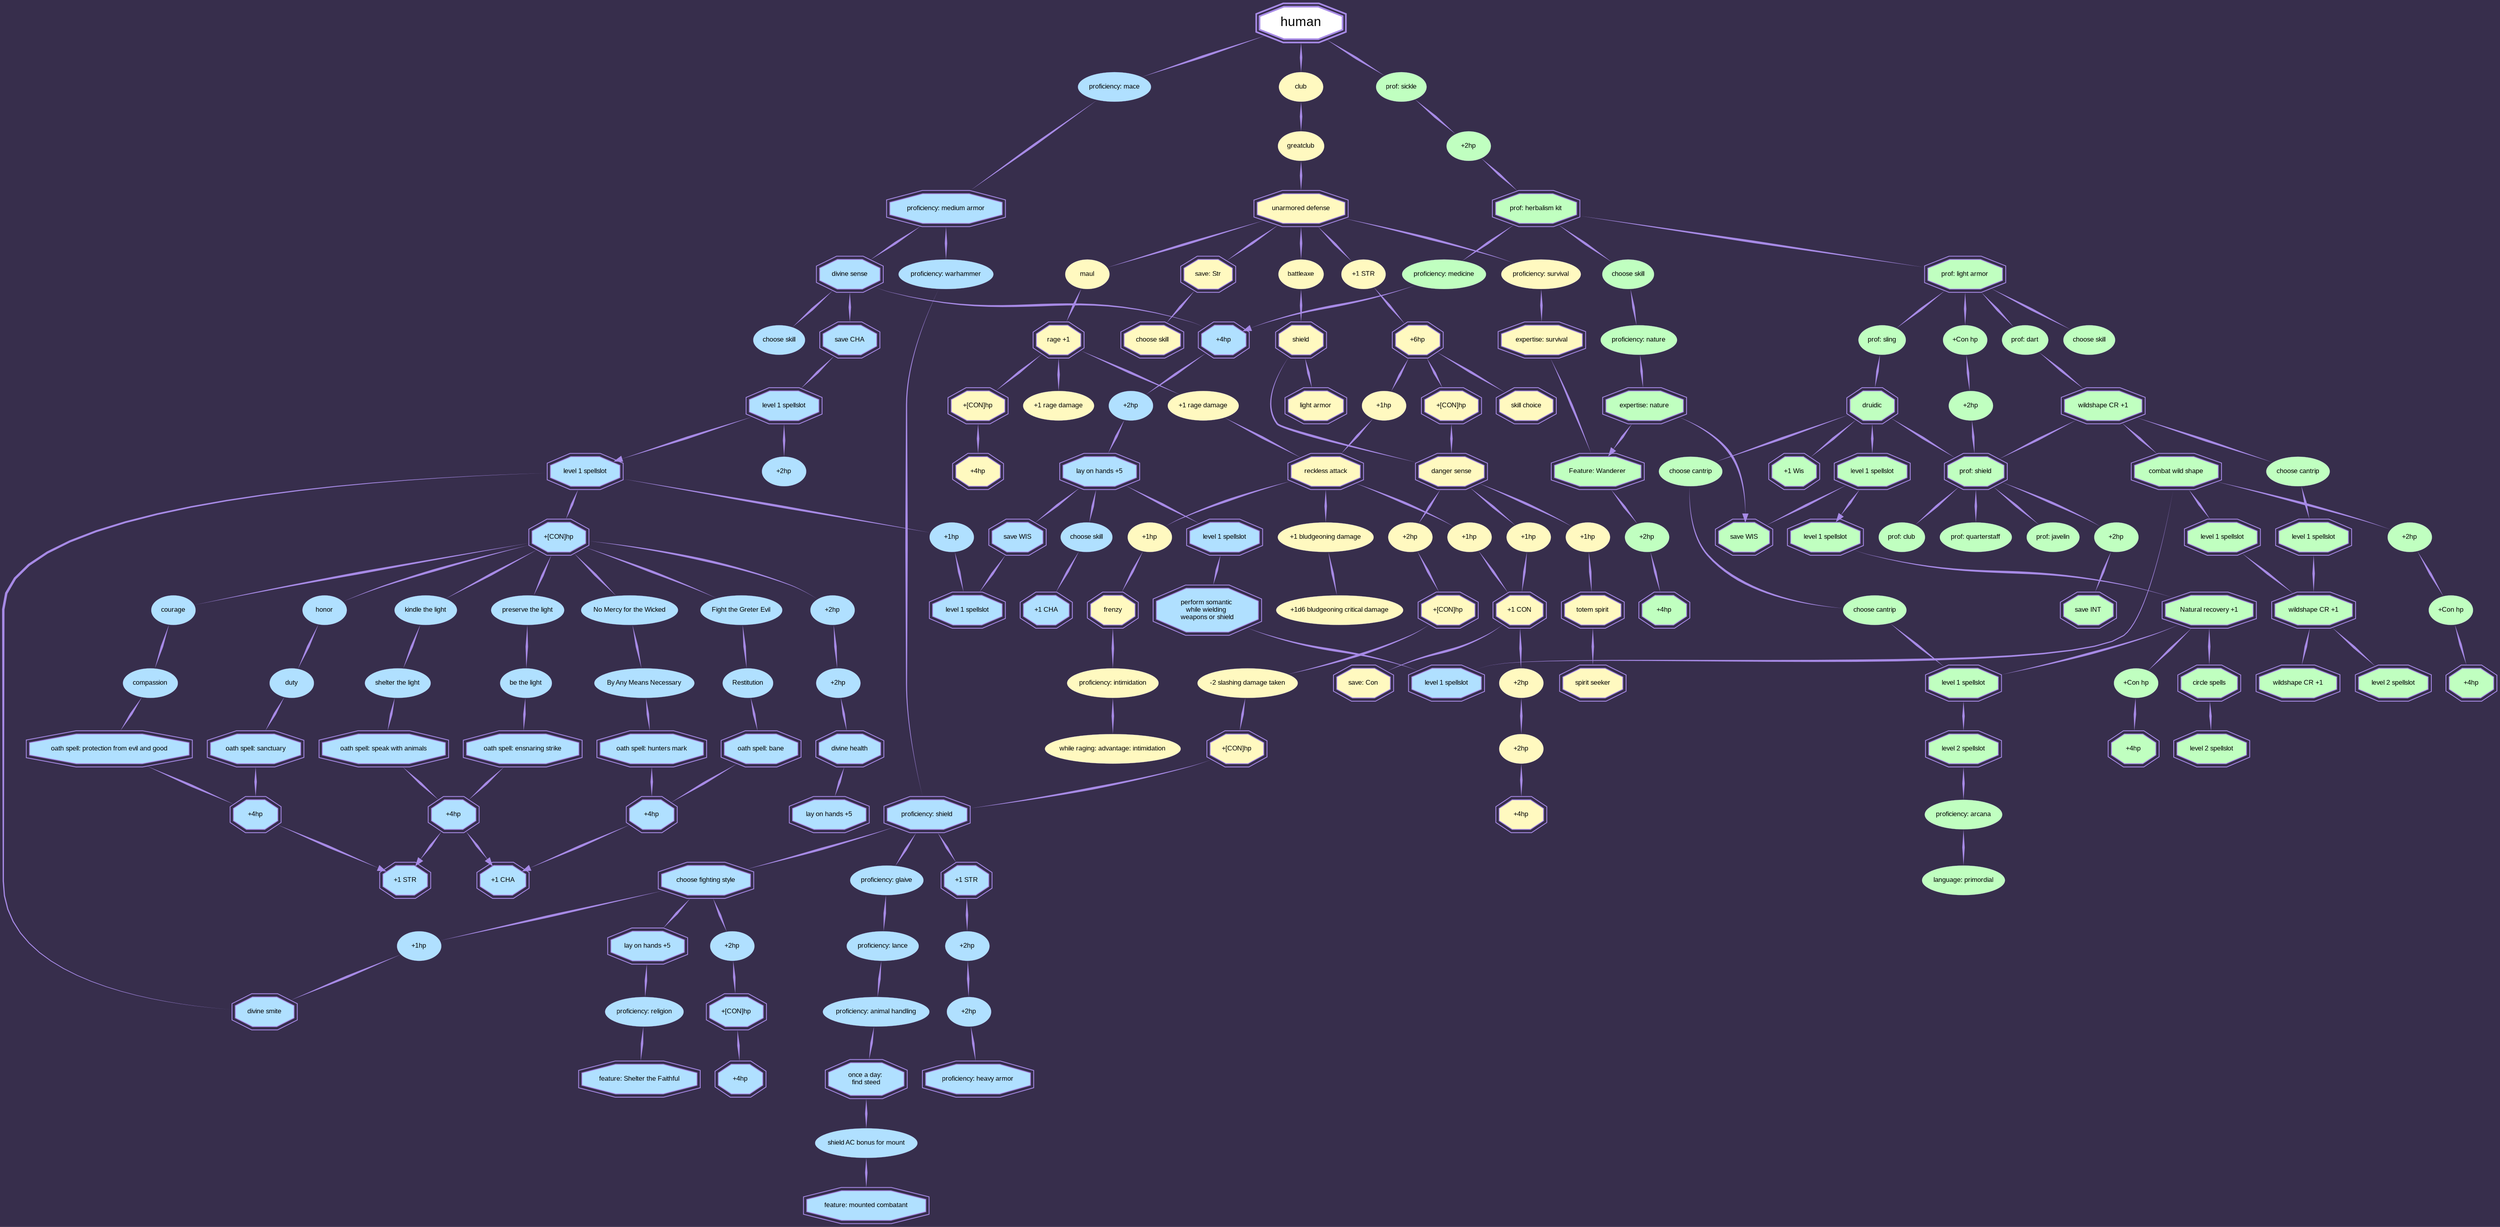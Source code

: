 digraph PathofDnD{
  node [penwidth = 1.0, fontsize =8, style = "filled", fillcolor = "#ffffff", color = "0.72,0.4,0.9", shape = "doubleoctagon", fontname = "Arial"];
  graph [root = "human", overlap = "false", bgcolor = "0.72,0.4,0.3";];
  edge [arrowhead = none, len=1.2, color = "0.72,0.4,0.9", dir = "both", arrowtail = none, style = tapered, penwidth= 3, arrowsize = 0.5];



  "human" [fontsize = 16, penwidth = 2];


  subgraph Barbarian{

  node [style = "filled" fillcolor = "#fff9c0";]
  //class Skills
    //1
      bb_rage_1[label = "rage +1"];
       "unarmored defense" "+6hp";
    //2
      "reckless attack" "danger sense"
    //3
      "frenzy" "spirit seeker" "totem spirit"
  //proficiencies
    "light armor" "shield" "save: Con" "save: Str" "skill choice"
    bb_skill_1[label = "choose skill"];
    bb_e_survival[label = "expertise: survival"];

    bb_con_1 [label="+1 CON"];

    bb_hp_con_1 [label = "+[CON]hp"]
    bb_hp_con_2 [label = "+[CON]hp"]
    bb_hp_con_3 [label = "+[CON]hp"]
    bb_hp_con_4 [label = "+[CON]hp"]
    bb_hp4_1 [label = "+4hp"]
    bb_hp4_2 [label = "+4hp"]

    subgraph bb_minor{
    node [penwidth = 0.1, shape = "ellipse"];
    //proficiencies
      "club" "greatclub"  "battleaxe" "maul"
      bb_p_survival[label = "proficiency: survival"];
      bb_p_intimidation[label = "proficiency: intimidation"]

      bb_advantage_intimidation [label = "while raging: advantage: intimidation"]

    //boni
      bb_str_1 [label="+1 STR"];
      bb_rd_1 [label="+1 rage damage"]
      bb_rd_2 [label="+1 rage damage"]
      bb_hp_1 [label="+1hp"]
      bb_hp_2 [label="+1hp"]
      bb_hp_3 [label="+1hp"]
      bb_hp_4 [label="+1hp"]
      bb_hp_5 [label="+1hp"]
      bb_hp2_1 [label = "+2hp"]
      bb_hp2_2 [label = "+2hp"]
      bb_hp2_3 [label = "+2hp"]

      bb_damageredux_slashing_1 [label = "-2 slashing damage taken"]
      bb_damageinc_bludgeoning_1 [label = "+1 bludgeoning damage"]
      bb_critinc_damage_bludgeoning [label = "+1d6 bludgeoning critical damage"]

    }

  //edges
    human-> "club" -> "greatclub" -> "unarmored defense" ;

    "save: Str" -> bb_skill_1;

    "unarmored defense" -> "save: Str";
    "unarmored defense" -> bb_str_1 -> "+6hp";
    "unarmored defense" -> "maul" ->bb_rage_1
    "unarmored defense" -> "battleaxe" -> "shield";
    "unarmored defense" -> bb_p_survival -> bb_e_survival;

    bb_rage_1 -> bb_rd_2 -> "reckless attack";
    bb_rage_1 -> bb_rd_1;
    bb_rage_1 -> bb_hp_con_4;

    bb_hp_con_4 -> bb_hp4_2;

    "shield" ->  "light armor";
    "shield" -> "danger sense";

    "+6hp" -> bb_hp_5 -> "reckless attack";
    "+6hp" -> bb_hp_con_1;
    "+6hp" -> "skill choice";

    bb_hp_con_1 -> "danger sense";

    "reckless attack" -> bb_hp_1 -> "frenzy";
    "reckless attack" -> bb_hp_3 -> bb_con_1;
    "reckless attack" -> bb_damageinc_bludgeoning_1 -> bb_critinc_damage_bludgeoning;

    "danger sense" -> bb_hp_2 -> "totem spirit";
    "danger sense" -> bb_hp_4 -> bb_con_1;
    "danger sense" ->bb_hp2_1 -> bb_hp_con_2;

    bb_hp_con_2 -> bb_damageredux_slashing_1 -> bb_hp_con_3;

    bb_con_1 -> "save: Con"
    bb_con_1 -> bb_hp2_2 ->bb_hp2_3 -> bb_hp4_1;

    "totem spirit" -> "spirit seeker";

    "frenzy" -> bb_p_intimidation ->bb_advantage_intimidation;
  }

  subgraph Druid{
    node [style = "filled" fillcolor = "#c0ffc0";]
    //class Skills
      "druidic" "circle spells" "combat wild shape"

      dr_f_wanderer [label = "Feature: Wanderer"];

      dr_recovery_1 [label = "Natural recovery +1"];

      dr_s_int [label = "save INT"];
      dr_s_wis [label = "save WIS"];
      dr_e_nature [label = "expertise: nature"];

      dr_wis1_1 [label = "+1 Wis"];

      dr_ss_l1_1 [label = "level 1 spellslot"];
      dr_ss_l1_2 [label = "level 1 spellslot"];
      dr_ss_l1_3 [label = "level 1 spellslot"];
      dr_ss_l1_4 [label = "level 1 spellslot"];
      dr_ss_l1_5 [label = "level 1 spellslot"];
      dr_ss_l2_1 [label = "level 2 spellslot"];
      dr_ss_l2_2 [label = "level 2 spellslot"];
      dr_ss_l2_3 [label = "level 2 spellslot"];

      dr_ws_1 [label = "wildshape CR +1"];
      dr_ws_2 [label = "wildshape CR +1"];
      dr_ws_3 [label = "wildshape CR +1"];

    //proficiencies
      dr_la [label = "prof: light armor"];
      dr_sh [label= "prof: shield"];
      dr_t_helrbalismkit [label = "prof: herbalism kit"];

      dr_hp4_1 [label = "+4hp"];
      dr_hp4_2 [label = "+4hp"];
      dr_hp4_3 [label = "+4hp"];


    subgraph dr_minor{
      node [penwidth = 0.1, shape = "ellipse"];

      dr_cantrip_1 [label = "choose cantrip"];
      dr_cantrip_2[ label = "choose cantrip"];
      dr_cantrip_3[ label = "choose cantrip"];

      dr_skill_1 [label = "choose skill"];
      dr_skill_2 [label = "choose skill"];
      dr_p_nature [label = "proficiency: nature"];
      dr_p_medicine [label = "proficiency: medicine"];
      dr_p_arcana [label = "proficiency: arcana"];

      dr_l_primordial [label = "language: primordial"]

      dr_club [label="prof: club"];
      dr_sickle [label="prof: sickle"];
      dr_dart [label="prof: dart"];
      dr_sling [label="prof: sling"];
      dr_quarterstaff [label="prof: quarterstaff"];
      dr_javelin [label="prof: javelin"];

      dr_hp2_1 [label = "+2hp"];
      dr_hp2_2 [label = "+2hp"];
      dr_hp2_3 [label = "+2hp"];
      dr_hp2_4 [label = "+2hp"];
      dr_hp2_5 [label = "+2hp"];

      dr_conHp_1 [label = "+Con hp"];
      dr_conHp_2 [label = "+Con hp"];
      dr_conHp_3 [label = "+Con hp"];


    }
    //edges
    human -> dr_sickle;
    dr_sickle -> dr_hp2_5 -> dr_t_helrbalismkit;

    dr_t_helrbalismkit -> dr_la;
    dr_t_helrbalismkit -> dr_skill_1 -> dr_p_nature -> dr_e_nature;
    dr_t_helrbalismkit -> dr_p_medicine;

    dr_e_nature -> dr_s_wis[arrowhead = normal];
    dr_e_nature -> dr_f_wanderer[arrowhead = normal];

    dr_f_wanderer -> dr_hp2_3 -> dr_hp4_2;

    dr_la -> dr_sling -> "druidic";
    dr_la -> dr_dart -> dr_ws_1;
    dr_la -> dr_skill_2;
    dr_la -> dr_conHp_2 -> dr_hp2_4 -> dr_sh;

    "druidic"  ->dr_ss_l1_1;
    "druidic" -> dr_sh;
    "druidic" -> dr_cantrip_2 -> dr_cantrip_3 -> dr_ss_l1_5;
    "druidic" -> dr_wis1_1;

    dr_sh -> dr_hp2_1 -> dr_s_int;
    dr_sh -> {dr_quarterstaff dr_javelin dr_club};

    dr_ss_l1_5 -> dr_ss_l2_1;

    dr_ss_l2_1 -> dr_p_arcana -> dr_l_primordial;

    dr_ss_l1_1 -> dr_ss_l1_2[arrowhead = normal];
    dr_ss_l1_1 -> dr_s_wis;

    dr_ss_l1_2 -> dr_recovery_1;

    dr_recovery_1 -> dr_ss_l1_5;
    dr_recovery_1 -> "circle spells";
    dr_recovery_1 -> dr_conHp_3 -> dr_hp4_3;

    "circle spells" -> dr_ss_l2_3;

    dr_ws_1 -> dr_sh;
    dr_ws_1 -> dr_cantrip_1 -> dr_ss_l1_3;
    dr_ws_1 -> "combat wild shape"

    "combat wild shape" -> dr_ss_l1_4;
    "combat wild shape" -> dr_hp2_2 -> dr_conHp_1 -> dr_hp4_1;

    dr_ss_l1_4 -> dr_ws_2;

    dr_ss_l1_3 -> dr_ws_2;

    dr_ws_2 -> dr_ws_3;
    dr_ws_2 -> dr_ss_l2_2;



  }

  subgraph paladin{
    node [style = "filled" fillcolor = "#b0e0ff";]

    "divine sense" "divine smite" "divine health"

    pa_ma [label = "proficiency: medium armor"];
    pa_ha [label = "proficiency: heavy armor"];
    pa_sh [label = "proficiency: shield"];

    pa_s_wis [label = "save WIS"];
    pa_s_cha [label = "save CHA"];

    pa_str_1 [label = "+1 STR"];
    pa_str_2 [label = "+1 STR"];
    pa_cha_1 [label = "+1 CHA"];
    pa_cha_2 [label = "+1 CHA"];

    pa_layonh_1 [label = "lay on hands +5"];
    pa_layonh_2 [label = "lay on hands +5"];
    pa_layonh_3 [label = "lay on hands +5"];

    pa_ss_l1_1 [label = "level 1 spellslot"];
    pa_ss_l1_2 [label = "level 1 spellslot"];
    pa_ss_l1_3 [label = "level 1 spellslot"];
    pa_ss_l1_4 [label = "level 1 spellslot"];
    pa_ss_l1_5 [label = "level 1 spellslot"];

    pa_hp_base [label = "+4hp"];
    pa_hp_con_1 [label = "+[CON]hp"];
    pa_hp_con_2 [label = "+[CON]hp"];
    pa_hp4_1 [label = "+4hp"];
    pa_hp4_2 [label = "+4hp"];
    pa_hp4_3 [label = "+4hp"];
    pa_hp4_4 [label = "+4hp"];

    pa_fightstyle [label = "choose fighting style"];

    pa_feat_mounted [label = "feature: mounted combatant"];
    pa_feat_shelter_faithful [label = "feature: Shelter the Faithful"]

    pa_hand_less_somantic [label = "perform somantic \nwhile wielding \nweapons or shield"];
    pa_find_steed [label = "once a day: \nfind steed"];



    subgraph pa_oath_ancient{
      pa_an_spell_ensnaringstrike [label = "oath spell: ensnaring strike"];
      pa_an_spell_speakwani [label = "oath spell: speak with animals"];

    }

    subgraph pa_oath_devotion{
      pa_de_spell_pfromeng [label = "oath spell: protection from evil and good"];
      pa_de_spell_sanctuary [label = "oath spell: sanctuary"];
    }

    subgraph pa_oath_vengance{
    pa_ve_spell_huntersm [label = "oath spell: hunters mark"];
    pa_ve_spell_bane [label = "oath spell: bane"];

    }

    subgraph pa_minor{
      node [penwidth = 0.1, shape = "ellipse"];

      pa_hp_1 [label = "+1hp"];
      pa_hp_2 [label = "+1hp"];
      pa_hp2_1 [label = "+2hp"];
      pa_hp2_2 [label = "+2hp"];
      pa_hp2_3 [label = "+2hp"];
      pa_hp2_4 [label = "+2hp"];
      pa_hp2_5 [label = "+2hp"];
      pa_hp2_6 [label = "+2hp"];
      pa_hp2_7 [label = "+2hp"];

      pa_skill_1 [label = "choose skill"];
      pa_skill_2 [label = "choose skill"];

      pa_p_animalhandling [label = "proficiency: animal handling"];
      pa_p_religion[label = "proficiency: religion"]

      pa_warhammer [label = "proficiency: warhammer"];
      pa_glave [label = "proficiency: glaive"];
      pa_mace [label= "proficiency: mace"];
      pa_lance [label = "proficiency: lance"];

      pa_mount_shield [label = "shield AC bonus for mount"];

      subgraph pa_an_minor{
        pa_an_ten_kindle[label= "kindle the light"];
        pa_an_ten_shelter[label= "shelter the light"];
        pa_an_ten_preserve[label= "preserve the light"];
        pa_an_ten_be[label= "be the light"];
      }

      subgraph pa_de_minor{
        pa_de_ten_courage[label= "courage"];
        pa_de_ten_honor[label= "honor"];
        pa_de_ten_compassion[label= "compassion"];
        pa_de_ten_duty[label= "duty"];
      }

      subgraph pa_ve_minor{
        pa_ve_ten_fight[label = "Fight the Greter Evil"];
        pa_ve_ten_restitution[label = "Restitution"];
        pa_ve_ten_nomercy[label = "No Mercy for the Wicked"];
        pa_ve_ten_anymeans[label = "By Any Means Necessary"];
      }
    }

    //edges

    human -> pa_mace-> pa_ma;

    pa_ma ->"divine sense";
    pa_ma -> pa_warhammer -> pa_sh;

    pa_sh -> pa_fightstyle;
    pa_sh -> pa_str_1;
    pa_sh -> pa_glave -> pa_lance ->pa_p_animalhandling -> pa_find_steed;

    pa_find_steed -> pa_mount_shield -> pa_feat_mounted;

    pa_str_1 -> pa_hp2_6 -> pa_hp2_7 ->pa_ha;

    "divine sense" -> pa_hp_base;
    "divine sense" -> pa_s_cha;
    "divine sense" -> pa_skill_1;

    pa_hp_base -> pa_hp2_4 -> pa_layonh_1;

    pa_layonh_1 -> pa_s_wis;
    pa_layonh_1 ->pa_skill_2 -> pa_cha_2;
    pa_layonh_1 -> pa_ss_l1_4;

    pa_ss_l1_4 -> pa_hand_less_somantic;

    pa_hand_less_somantic -> pa_ss_l1_5;

    pa_s_wis -> pa_ss_l1_2;

    pa_s_cha ->pa_ss_l1_3;

    pa_ss_l1_3 -> pa_ss_l1_1[arrowhead = normal];
    pa_ss_l1_3 -> pa_hp2_3;

    pa_ss_l1_1 -> "divine smite";
    pa_ss_l1_1 -> pa_hp_2 -> pa_ss_l1_2;

    pa_fightstyle ->pa_hp_1 -> "divine smite";
    pa_fightstyle -> pa_layonh_2;
    pa_fightstyle -> pa_hp2_5 -> pa_hp_con_2;

    pa_hp_con_2 -> pa_hp4_4;

    pa_ss_l1_1 -> pa_hp_con_1;

    pa_layonh_2 -> pa_p_religion -> pa_feat_shelter_faithful;

    pa_hp_con_1 -> pa_hp2_1 -> pa_hp2_2 ->"divine health";
    pa_hp_con_1 ->  pa_an_ten_kindle -> pa_an_ten_shelter -> pa_an_spell_speakwani;
    pa_hp_con_1 -> pa_an_ten_preserve -> pa_an_ten_be -> pa_an_spell_ensnaringstrike;
    pa_hp_con_1 -> pa_de_ten_courage -> pa_de_ten_compassion -> pa_de_spell_pfromeng;
    pa_hp_con_1 -> pa_de_ten_honor -> pa_de_ten_duty -> pa_de_spell_sanctuary;
    pa_hp_con_1 -> pa_ve_ten_fight -> pa_ve_ten_restitution -> pa_ve_spell_bane;
    pa_hp_con_1 -> pa_ve_ten_nomercy ->pa_ve_ten_anymeans -> pa_ve_spell_huntersm;

    "divine health" -> pa_layonh_3;

    pa_an_spell_speakwani -> pa_hp4_1;
    pa_an_spell_ensnaringstrike -> pa_hp4_1;

    pa_de_spell_pfromeng -> pa_hp4_2;
    pa_de_spell_sanctuary -> pa_hp4_2;

    pa_ve_spell_bane -> pa_hp4_3;
    pa_ve_spell_huntersm -> pa_hp4_3;

    pa_hp4_1 -> pa_cha_1 [arrowhead = "normal"];
    pa_hp4_1 -> pa_str_2 [arrowhead = "normal"];

    pa_hp4_2 -> pa_str_2 [arrowhead = "normal"];

    pa_hp4_3 -> pa_cha_1 [arrowhead = "normal"];

  }

  //Barbarian -- Druid
  bb_e_survival -> dr_f_wanderer;

  //Barbarian -- Paladin
  bb_hp_con_3 -> pa_sh;

  //Druid -- Paladin
  dr_p_medicine  -> pa_hp_base [arrowhead = "normal"];
  "combat wild shape" -> pa_ss_l1_5;

}
